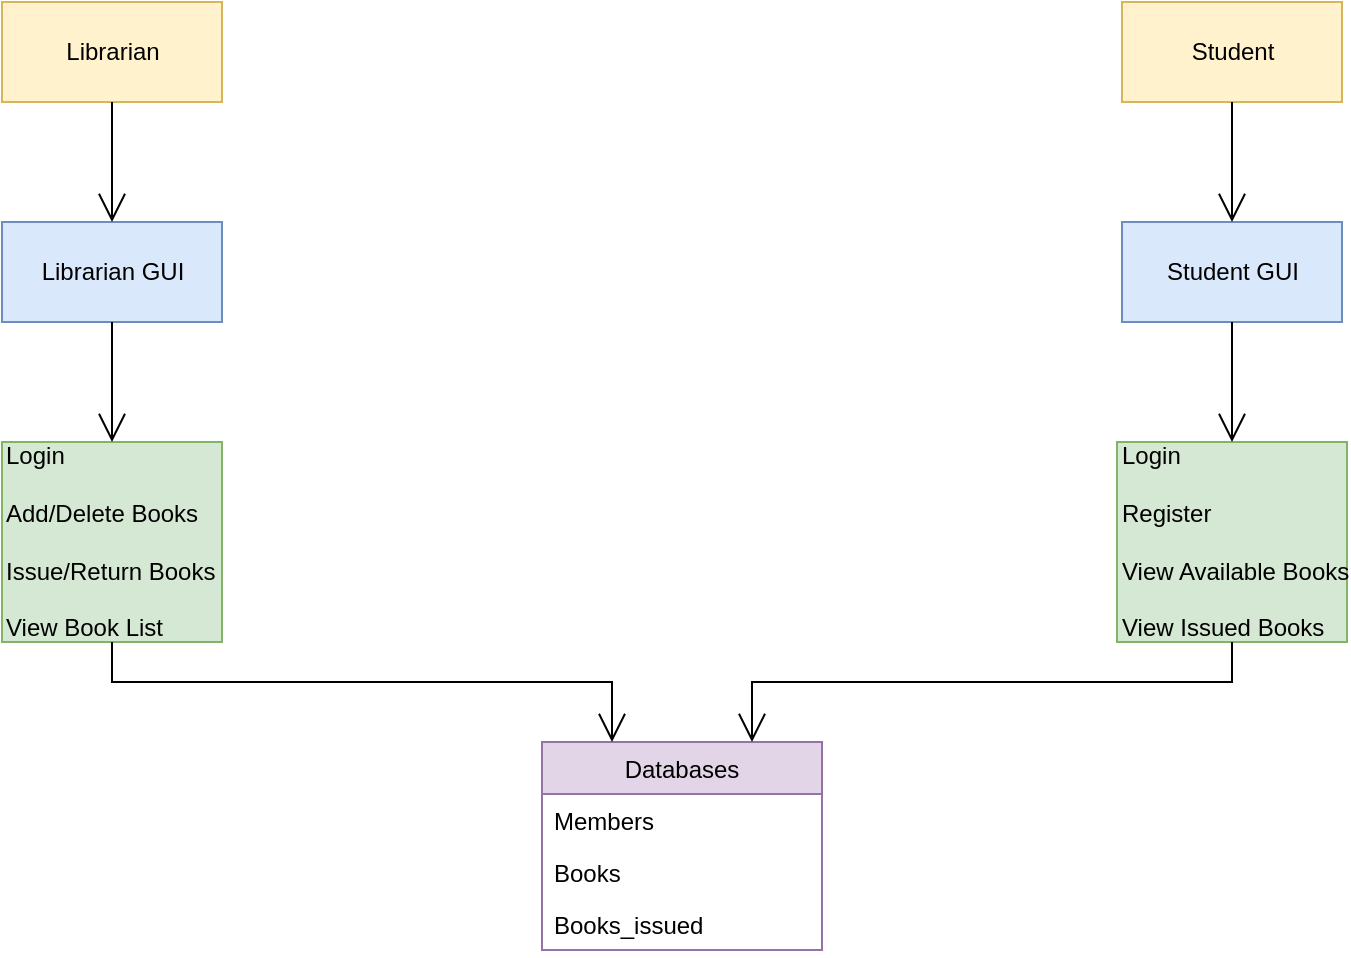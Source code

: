 <mxfile version="20.6.0" type="device"><diagram id="eNzquIC2xTH_VVLQbKVa" name="Page-1"><mxGraphModel dx="946" dy="614" grid="1" gridSize="10" guides="1" tooltips="1" connect="1" arrows="1" fold="1" page="1" pageScale="1" pageWidth="1169" pageHeight="827" math="0" shadow="0"><root><mxCell id="0"/><mxCell id="1" parent="0"/><mxCell id="gOJwlhd_K92ohQmtT6tZ-12" value="Librarian" style="html=1;fillColor=#fff2cc;strokeColor=#d6b656;" vertex="1" parent="1"><mxGeometry x="210" y="90" width="110" height="50" as="geometry"/></mxCell><mxCell id="gOJwlhd_K92ohQmtT6tZ-13" value="Student" style="html=1;fillColor=#fff2cc;strokeColor=#d6b656;" vertex="1" parent="1"><mxGeometry x="770" y="90" width="110" height="50" as="geometry"/></mxCell><mxCell id="gOJwlhd_K92ohQmtT6tZ-14" value="Librarian GUI" style="html=1;fillColor=#dae8fc;strokeColor=#6c8ebf;" vertex="1" parent="1"><mxGeometry x="210" y="200" width="110" height="50" as="geometry"/></mxCell><mxCell id="gOJwlhd_K92ohQmtT6tZ-15" value="Student GUI" style="html=1;fillColor=#dae8fc;strokeColor=#6c8ebf;" vertex="1" parent="1"><mxGeometry x="770" y="200" width="110" height="50" as="geometry"/></mxCell><mxCell id="gOJwlhd_K92ohQmtT6tZ-20" value="Login&lt;br&gt;&lt;br&gt;Add/Delete Books&lt;br&gt;&lt;br&gt;Issue/Return Books&lt;br&gt;&lt;br&gt;View Book List" style="html=1;fillColor=#d5e8d4;strokeColor=#82b366;align=left;" vertex="1" parent="1"><mxGeometry x="210" y="310" width="110" height="100" as="geometry"/></mxCell><mxCell id="gOJwlhd_K92ohQmtT6tZ-21" value="Login&lt;br&gt;&lt;br&gt;Register&lt;br&gt;&lt;br&gt;View Available Books&lt;br&gt;&lt;br&gt;View Issued Books" style="html=1;fillColor=#d5e8d4;strokeColor=#82b366;align=left;" vertex="1" parent="1"><mxGeometry x="767.5" y="310" width="115" height="100" as="geometry"/></mxCell><mxCell id="gOJwlhd_K92ohQmtT6tZ-22" value="Databases" style="swimlane;fontStyle=0;childLayout=stackLayout;horizontal=1;startSize=26;fillColor=#e1d5e7;horizontalStack=0;resizeParent=1;resizeParentMax=0;resizeLast=0;collapsible=1;marginBottom=0;strokeColor=#9673a6;" vertex="1" parent="1"><mxGeometry x="480" y="460" width="140" height="104" as="geometry"/></mxCell><mxCell id="gOJwlhd_K92ohQmtT6tZ-23" value="Members" style="text;strokeColor=none;fillColor=none;align=left;verticalAlign=top;spacingLeft=4;spacingRight=4;overflow=hidden;rotatable=0;points=[[0,0.5],[1,0.5]];portConstraint=eastwest;" vertex="1" parent="gOJwlhd_K92ohQmtT6tZ-22"><mxGeometry y="26" width="140" height="26" as="geometry"/></mxCell><mxCell id="gOJwlhd_K92ohQmtT6tZ-24" value="Books" style="text;strokeColor=none;fillColor=none;align=left;verticalAlign=top;spacingLeft=4;spacingRight=4;overflow=hidden;rotatable=0;points=[[0,0.5],[1,0.5]];portConstraint=eastwest;" vertex="1" parent="gOJwlhd_K92ohQmtT6tZ-22"><mxGeometry y="52" width="140" height="26" as="geometry"/></mxCell><mxCell id="gOJwlhd_K92ohQmtT6tZ-25" value="Books_issued" style="text;strokeColor=none;fillColor=none;align=left;verticalAlign=top;spacingLeft=4;spacingRight=4;overflow=hidden;rotatable=0;points=[[0,0.5],[1,0.5]];portConstraint=eastwest;" vertex="1" parent="gOJwlhd_K92ohQmtT6tZ-22"><mxGeometry y="78" width="140" height="26" as="geometry"/></mxCell><mxCell id="gOJwlhd_K92ohQmtT6tZ-26" value="" style="endArrow=open;endFill=1;endSize=12;html=1;rounded=0;exitX=0.5;exitY=1;exitDx=0;exitDy=0;entryX=0.5;entryY=0;entryDx=0;entryDy=0;" edge="1" parent="1" source="gOJwlhd_K92ohQmtT6tZ-12" target="gOJwlhd_K92ohQmtT6tZ-14"><mxGeometry width="160" relative="1" as="geometry"><mxPoint x="430" y="310" as="sourcePoint"/><mxPoint x="590" y="310" as="targetPoint"/></mxGeometry></mxCell><mxCell id="gOJwlhd_K92ohQmtT6tZ-27" value="" style="endArrow=open;endFill=1;endSize=12;html=1;rounded=0;exitX=0.5;exitY=1;exitDx=0;exitDy=0;" edge="1" parent="1" source="gOJwlhd_K92ohQmtT6tZ-13" target="gOJwlhd_K92ohQmtT6tZ-15"><mxGeometry width="160" relative="1" as="geometry"><mxPoint x="430" y="310" as="sourcePoint"/><mxPoint x="590" y="310" as="targetPoint"/></mxGeometry></mxCell><mxCell id="gOJwlhd_K92ohQmtT6tZ-28" value="" style="endArrow=open;endFill=1;endSize=12;html=1;rounded=0;exitX=0.5;exitY=1;exitDx=0;exitDy=0;entryX=0.5;entryY=0;entryDx=0;entryDy=0;" edge="1" parent="1" source="gOJwlhd_K92ohQmtT6tZ-14" target="gOJwlhd_K92ohQmtT6tZ-20"><mxGeometry width="160" relative="1" as="geometry"><mxPoint x="430" y="310" as="sourcePoint"/><mxPoint x="590" y="310" as="targetPoint"/></mxGeometry></mxCell><mxCell id="gOJwlhd_K92ohQmtT6tZ-29" value="" style="endArrow=open;endFill=1;endSize=12;html=1;rounded=0;exitX=0.5;exitY=1;exitDx=0;exitDy=0;entryX=0.5;entryY=0;entryDx=0;entryDy=0;" edge="1" parent="1" source="gOJwlhd_K92ohQmtT6tZ-15" target="gOJwlhd_K92ohQmtT6tZ-21"><mxGeometry width="160" relative="1" as="geometry"><mxPoint x="430" y="310" as="sourcePoint"/><mxPoint x="825" y="310" as="targetPoint"/></mxGeometry></mxCell><mxCell id="gOJwlhd_K92ohQmtT6tZ-30" value="" style="endArrow=open;endFill=1;endSize=12;html=1;rounded=0;exitX=0.5;exitY=1;exitDx=0;exitDy=0;entryX=0.25;entryY=0;entryDx=0;entryDy=0;" edge="1" parent="1" source="gOJwlhd_K92ohQmtT6tZ-20" target="gOJwlhd_K92ohQmtT6tZ-22"><mxGeometry width="160" relative="1" as="geometry"><mxPoint x="430" y="310" as="sourcePoint"/><mxPoint x="590" y="310" as="targetPoint"/><Array as="points"><mxPoint x="265" y="430"/><mxPoint x="515" y="430"/></Array></mxGeometry></mxCell><mxCell id="gOJwlhd_K92ohQmtT6tZ-31" value="" style="endArrow=open;endFill=1;endSize=12;html=1;rounded=0;exitX=0.5;exitY=1;exitDx=0;exitDy=0;entryX=0.75;entryY=0;entryDx=0;entryDy=0;" edge="1" parent="1" source="gOJwlhd_K92ohQmtT6tZ-21" target="gOJwlhd_K92ohQmtT6tZ-22"><mxGeometry width="160" relative="1" as="geometry"><mxPoint x="430" y="310" as="sourcePoint"/><mxPoint x="590" y="310" as="targetPoint"/><Array as="points"><mxPoint x="825" y="430"/><mxPoint x="585" y="430"/></Array></mxGeometry></mxCell></root></mxGraphModel></diagram></mxfile>